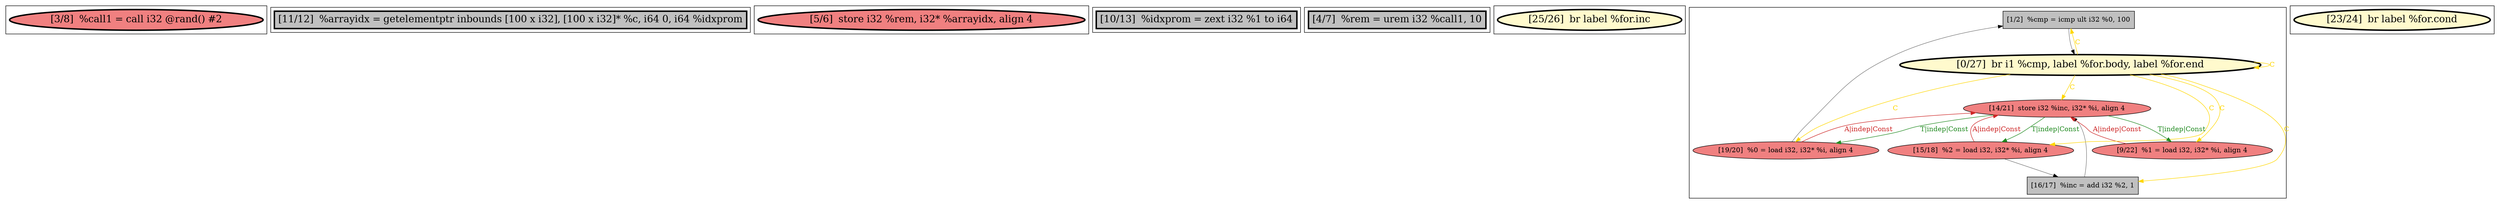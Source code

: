 
digraph G {





subgraph cluster7 {


node279 [penwidth=3.0,fontsize=20,fillcolor=lightcoral,label="[3/8]  %call1 = call i32 @rand() #2",shape=ellipse,style=filled ]



}

subgraph cluster6 {


node278 [penwidth=3.0,fontsize=20,fillcolor=grey,label="[11/12]  %arrayidx = getelementptr inbounds [100 x i32], [100 x i32]* %c, i64 0, i64 %idxprom",shape=rectangle,style=filled ]



}

subgraph cluster0 {


node266 [penwidth=3.0,fontsize=20,fillcolor=lightcoral,label="[5/6]  store i32 %rem, i32* %arrayidx, align 4",shape=ellipse,style=filled ]



}

subgraph cluster5 {


node277 [penwidth=3.0,fontsize=20,fillcolor=grey,label="[10/13]  %idxprom = zext i32 %1 to i64",shape=rectangle,style=filled ]



}

subgraph cluster1 {


node267 [penwidth=3.0,fontsize=20,fillcolor=grey,label="[4/7]  %rem = urem i32 %call1, 10",shape=rectangle,style=filled ]



}

subgraph cluster2 {


node268 [penwidth=3.0,fontsize=20,fillcolor=lemonchiffon,label="[25/26]  br label %for.inc",shape=ellipse,style=filled ]



}

subgraph cluster3 {


node270 [fillcolor=grey,label="[1/2]  %cmp = icmp ult i32 %0, 100",shape=rectangle,style=filled ]
node275 [fillcolor=grey,label="[16/17]  %inc = add i32 %2, 1",shape=rectangle,style=filled ]
node269 [fillcolor=lightcoral,label="[15/18]  %2 = load i32, i32* %i, align 4",shape=ellipse,style=filled ]
node271 [fillcolor=lightcoral,label="[9/22]  %1 = load i32, i32* %i, align 4",shape=ellipse,style=filled ]
node273 [fillcolor=lightcoral,label="[19/20]  %0 = load i32, i32* %i, align 4",shape=ellipse,style=filled ]
node272 [penwidth=3.0,fontsize=20,fillcolor=lemonchiffon,label="[0/27]  br i1 %cmp, label %for.body, label %for.end",shape=ellipse,style=filled ]
node274 [fillcolor=lightcoral,label="[14/21]  store i32 %inc, i32* %i, align 4",shape=ellipse,style=filled ]

node273->node270 [style=solid,color=black,label="",penwidth=0.5,fontcolor=black ]
node270->node272 [style=solid,color=black,label="",penwidth=0.5,fontcolor=black ]
node272->node271 [style=solid,color=gold,label="C",penwidth=1.0,fontcolor=gold ]
node275->node274 [style=solid,color=black,label="",penwidth=0.5,fontcolor=black ]
node274->node271 [style=solid,color=forestgreen,label="T|indep|Const",penwidth=1.0,fontcolor=forestgreen ]
node271->node274 [style=solid,color=firebrick3,label="A|indep|Const",penwidth=1.0,fontcolor=firebrick3 ]
node273->node274 [style=solid,color=firebrick3,label="A|indep|Const",penwidth=1.0,fontcolor=firebrick3 ]
node272->node273 [style=solid,color=gold,label="C",penwidth=1.0,fontcolor=gold ]
node272->node272 [style=solid,color=gold,label="C",penwidth=1.0,fontcolor=gold ]
node272->node270 [style=solid,color=gold,label="C",penwidth=1.0,fontcolor=gold ]
node274->node273 [style=solid,color=forestgreen,label="T|indep|Const",penwidth=1.0,fontcolor=forestgreen ]
node272->node274 [style=solid,color=gold,label="C",penwidth=1.0,fontcolor=gold ]
node269->node274 [style=solid,color=firebrick3,label="A|indep|Const",penwidth=1.0,fontcolor=firebrick3 ]
node274->node269 [style=solid,color=forestgreen,label="T|indep|Const",penwidth=1.0,fontcolor=forestgreen ]
node269->node275 [style=solid,color=black,label="",penwidth=0.5,fontcolor=black ]
node272->node275 [style=solid,color=gold,label="C",penwidth=1.0,fontcolor=gold ]
node272->node269 [style=solid,color=gold,label="C",penwidth=1.0,fontcolor=gold ]


}

subgraph cluster4 {


node276 [penwidth=3.0,fontsize=20,fillcolor=lemonchiffon,label="[23/24]  br label %for.cond",shape=ellipse,style=filled ]



}

}
